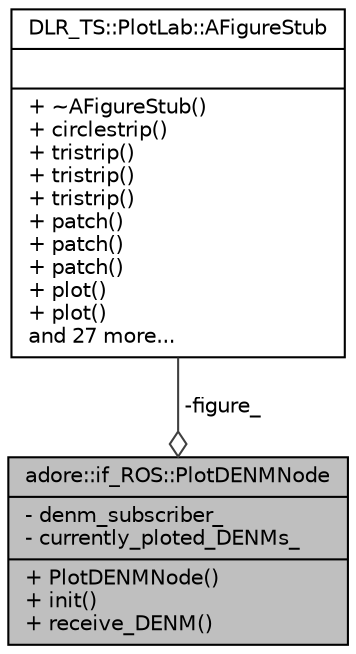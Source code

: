 digraph "adore::if_ROS::PlotDENMNode"
{
 // LATEX_PDF_SIZE
  edge [fontname="Helvetica",fontsize="10",labelfontname="Helvetica",labelfontsize="10"];
  node [fontname="Helvetica",fontsize="10",shape=record];
  Node1 [label="{adore::if_ROS::PlotDENMNode\n|- denm_subscriber_\l- currently_ploted_DENMs_\l|+ PlotDENMNode()\l+ init()\l+ receive_DENM()\l}",height=0.2,width=0.4,color="black", fillcolor="grey75", style="filled", fontcolor="black",tooltip=" "];
  Node2 -> Node1 [color="grey25",fontsize="10",style="solid",label=" -figure_" ,arrowhead="odiamond",fontname="Helvetica"];
  Node2 [label="{DLR_TS::PlotLab::AFigureStub\n||+ ~AFigureStub()\l+ circlestrip()\l+ tristrip()\l+ tristrip()\l+ tristrip()\l+ patch()\l+ patch()\l+ patch()\l+ plot()\l+ plot()\land 27 more...\l}",height=0.2,width=0.4,color="black", fillcolor="white", style="filled",URL="$classDLR__TS_1_1PlotLab_1_1AFigureStub.html",tooltip=" "];
}
